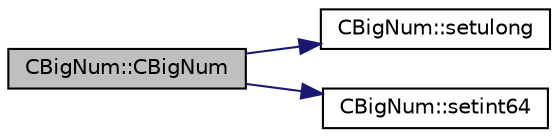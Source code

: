 digraph "CBigNum::CBigNum"
{
  edge [fontname="Helvetica",fontsize="10",labelfontname="Helvetica",labelfontsize="10"];
  node [fontname="Helvetica",fontsize="10",shape=record];
  rankdir="LR";
  Node24 [label="CBigNum::CBigNum",height=0.2,width=0.4,color="black", fillcolor="grey75", style="filled", fontcolor="black"];
  Node24 -> Node25 [color="midnightblue",fontsize="10",style="solid",fontname="Helvetica"];
  Node25 [label="CBigNum::setulong",height=0.2,width=0.4,color="black", fillcolor="white", style="filled",URL="$class_c_big_num.html#ac8c00c696d9cbd3fa309a2d0a6bc4b1d"];
  Node24 -> Node26 [color="midnightblue",fontsize="10",style="solid",fontname="Helvetica"];
  Node26 [label="CBigNum::setint64",height=0.2,width=0.4,color="black", fillcolor="white", style="filled",URL="$class_c_big_num.html#aca73fa36a797c91b30515ae61cc5d765"];
}
